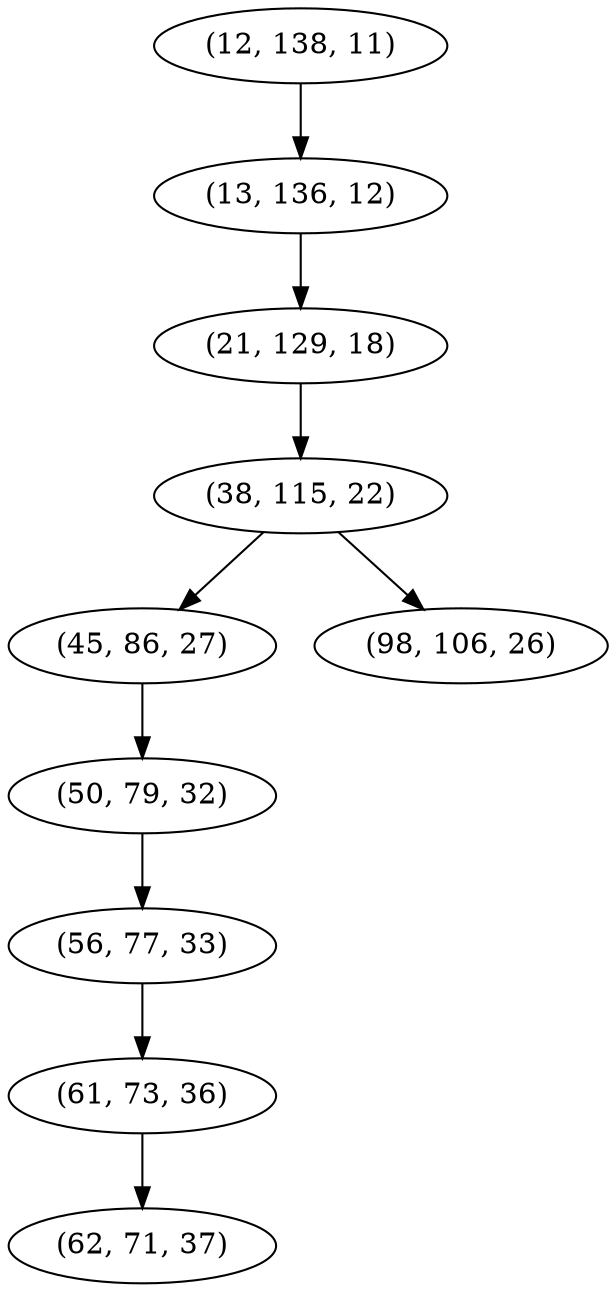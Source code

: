 digraph tree {
    "(12, 138, 11)";
    "(13, 136, 12)";
    "(21, 129, 18)";
    "(38, 115, 22)";
    "(45, 86, 27)";
    "(50, 79, 32)";
    "(56, 77, 33)";
    "(61, 73, 36)";
    "(62, 71, 37)";
    "(98, 106, 26)";
    "(12, 138, 11)" -> "(13, 136, 12)";
    "(13, 136, 12)" -> "(21, 129, 18)";
    "(21, 129, 18)" -> "(38, 115, 22)";
    "(38, 115, 22)" -> "(45, 86, 27)";
    "(38, 115, 22)" -> "(98, 106, 26)";
    "(45, 86, 27)" -> "(50, 79, 32)";
    "(50, 79, 32)" -> "(56, 77, 33)";
    "(56, 77, 33)" -> "(61, 73, 36)";
    "(61, 73, 36)" -> "(62, 71, 37)";
}
